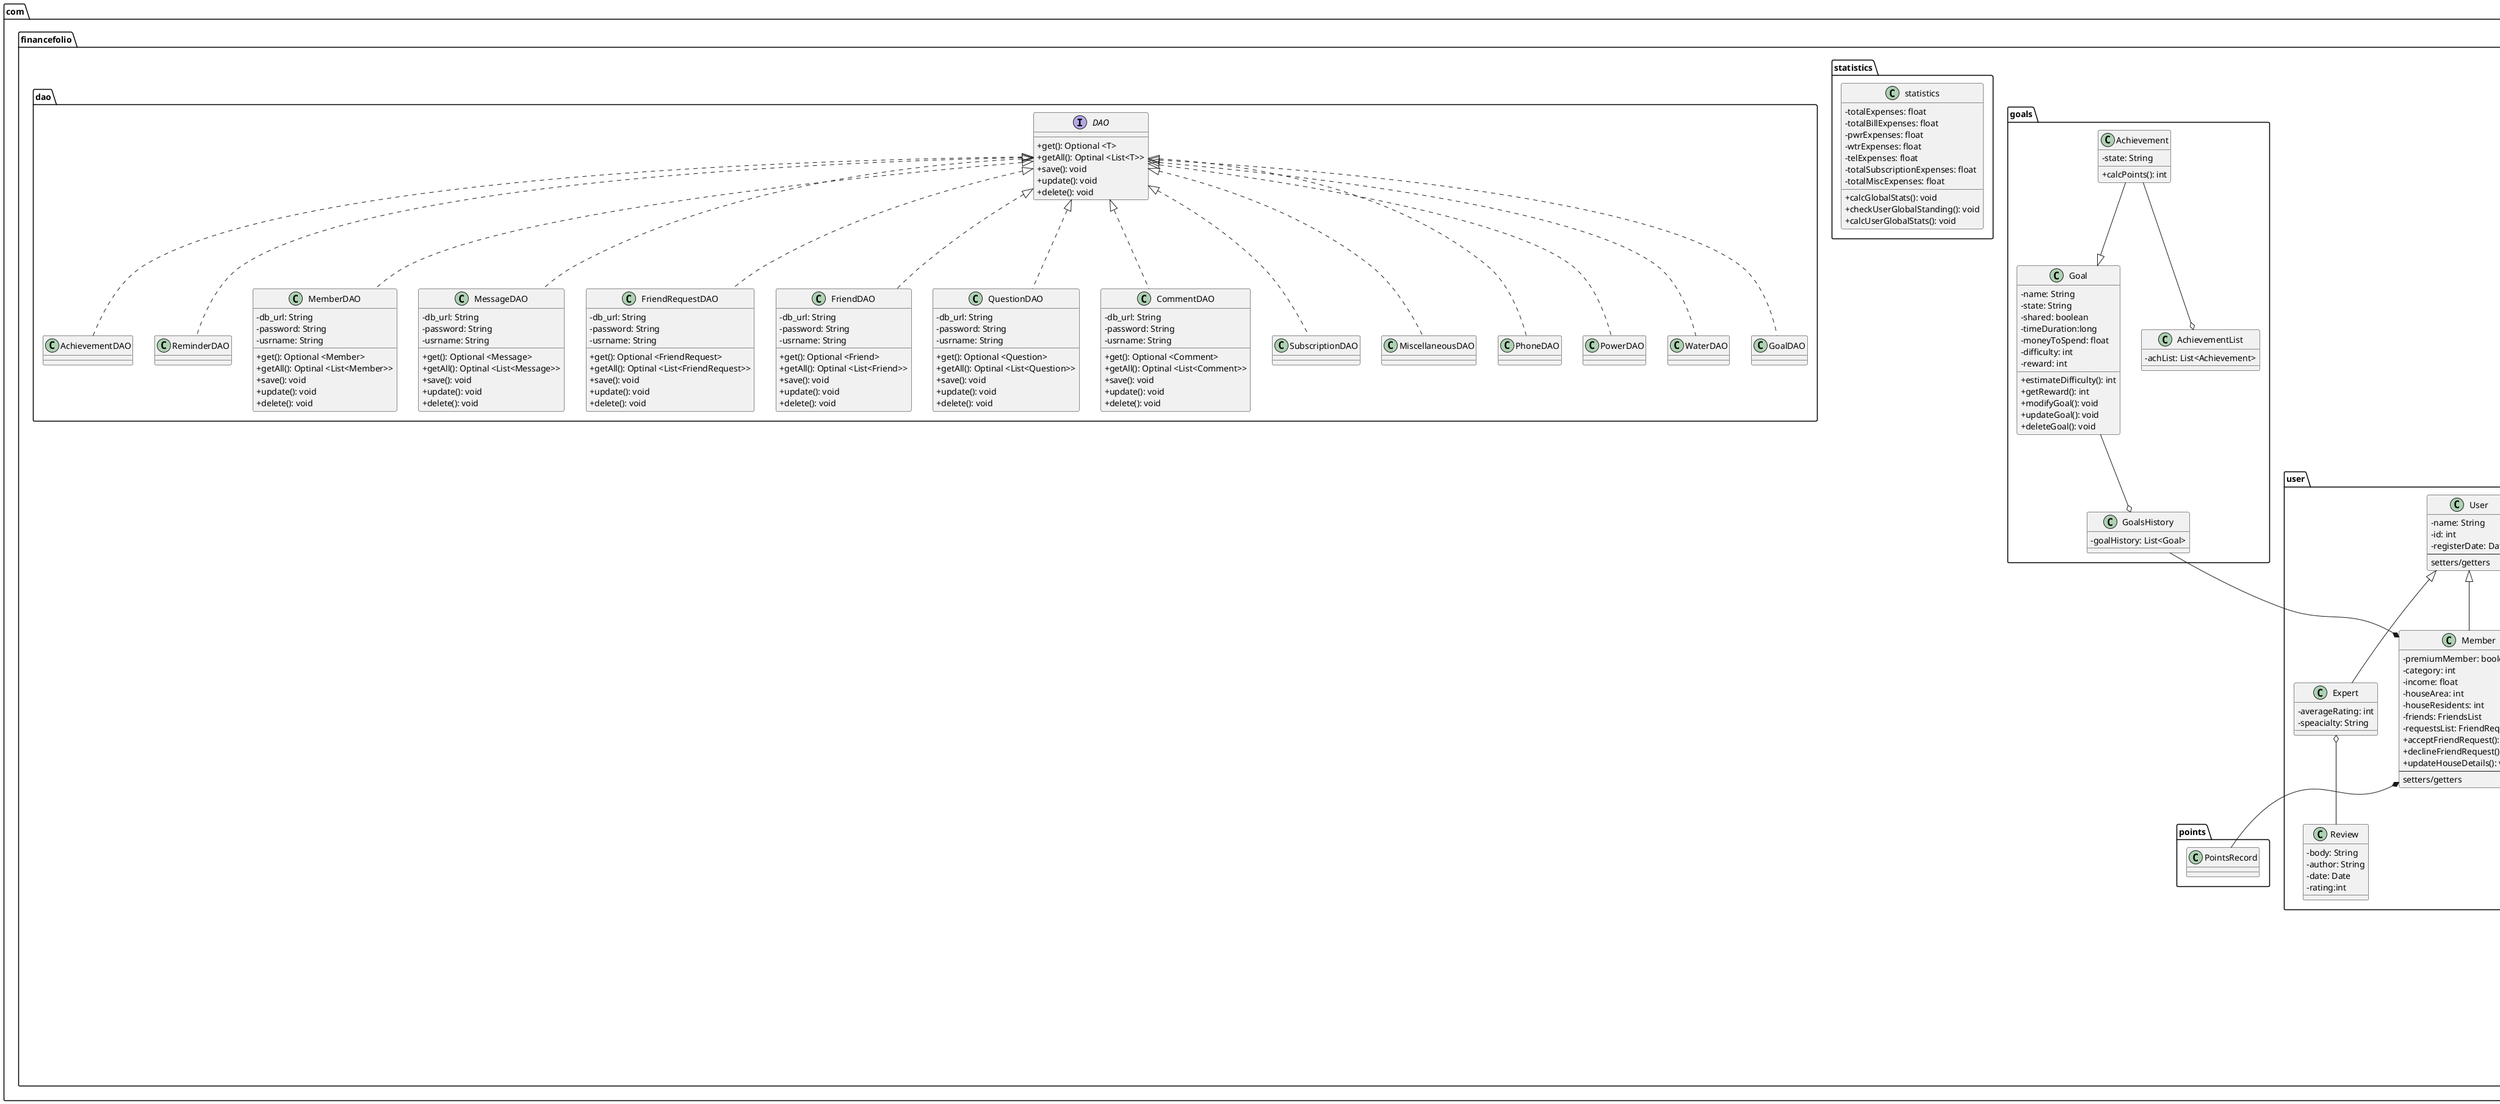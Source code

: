 @startuml Class Diagram
skinparam classAttributeIconSize 0
' package Declarations
package com.financefolio.forum{ 
    class Forum {
     -posts: List<Question>
     +sortByRating(): void
     +getQuestionSelected(): void
     +searchQuestion(): Question
    '  +addCommentToQuestion(): void
    }

    class Question{
        -body: String
        -date: Date
        -author: String
        -upvotes: int
        -downvotes: int
        -comments: List<Comment>
        +registerVoteOnSelectedComment(): void
        +addCommentToQuestion()
        ' +requestInsert():void
        ' +requestUpdate():void
        ' +addVote(): void
    }

    class Comment{
        -body: String
        -date: Date
        -author: String
        -upvotes: int
        -downvotes: int
        +requestInsert():void
        +requestUpdate():void
        +addVote(): void
    }
}

package com.financefolio.calendar{ 
    class Calendar{
        -reminderList: List<Reminder>
        +saveReminderToCalendar(): void
        +updateReminder(): void
        +deleteReminder(): void
    }

    class Reminder{
        -body: String
        -notifyBefore: Date
        -frequency: int
        -date: Date
    }
}

package com.financefolio.user{
    class User{
        -name: String
        -id: int
        -registerDate: Date
        --
        setters/getters
    }

    class Expert{
        -averageRating: int
        -speacialty: String
    }

    class Member{
        -premiumMember: boolean
        -category: int
        -income: float
        -houseArea: int
        -houseResidents: int
        -friends: FriendsList
        -requestsList: FriendRequestsList
        +acceptFriendRequest(): void
        +declineFriendRequest(): void
        +updateHouseDetails(): void 
        --
        setters/getters
    }

    class Review{
        -body: String
        -author: String
        -date: Date
        -rating:int
    }
}



package com.financefolio.points{ 
    class PointsRecord{
        'TODO: needs some thought '
    }
}

package com.financefolio.social{ 
package com.financefolio.social.chat{ 
    class Chat{
        -messages: List<Message>
        -chat_id: int
        +sendMessage(): void
        --
        setters/getters
    }

    class Message{
        -body: String
        -chat_id: int
        -id: int
        -receiver_id: int
        -sender_id: int
        -sentOn: Timestamp
        --
        setters/getters
    }
}
    class FriendRequest{
        - receiverId: int
        -senderId: int
        -requestId: int
        -senderSharingLevel: int
        -sentOn: Timestamp
        --
        setters/getters
    }
    class FriendRequestsList{
        -requests: List<FriendRequest>
        +addRequest(): void
        +deleteRequest(): void
        --
        setters/getters
    }
    class FriendsList{
        - friendsList: List<Friends>
        +addFriend(): void
        +removeFriend():void
        --
        setters/getters
    }
    class Friend{
        -id: int
        -name: String
        -friendsSince: Date
        -sharingLevel: int
        -conversation: Chat
        --
        setters/getters
    }
}

package com.financefolio.diagrams{
    class DiagramsRecord{
        diagramsRecord: List<Diagram>
    }
    
    class Diagram{
        -category: String
        -timeInterval: Time
        -creationDate: Date
    }
}

package com.financefolio.expense{
    class Expense{
        ' -name: String'
        -category: String
        -name: String
        -amount: int
        +getSelectedCategory(): String 
    }

    class Subscription{
    }

    class Miscellaneous{

    }

    class MiscellaneousList{
        -miscList: List<Miscellaneous>
    }

    class Bill{

    }

    class Power{ 
    }

    class Phone{
    }

    class Water{
    }

    class ExpenseList{
        -number: int
        -expensesInList: List<Expense>
        +updateInList(): void
        +getAllExpensesList(): List<Expense>
        +addExpensesInList(): void
    }
}

package com.financefolio.goals{
    class Goal{
        -name: String
        -state: String
        -shared: boolean
        -timeDuration:long
        -moneyToSpend: float
        -difficulty: int
        -reward: int
        +estimateDifficulty(): int
        +getReward(): int
        +modifyGoal(): void
        +updateGoal(): void
        +deleteGoal(): void       
    }

    class Achievement{
        -state: String
        +calcPoints(): int
    }

    class AchievementList{ 
        -achList: List<Achievement>
    }

    class GoalsHistory{ 
        -goalHistory: List<Goal>
    }
}

package com.financefolio.statistics
{
    class statistics
    {
        -totalExpenses: float
        -totalBillExpenses: float
        -pwrExpenses: float
        -wtrExpenses: float
        -telExpenses: float
        -totalSubscriptionExpenses: float
        -totalMiscExpenses: float
        +calcGlobalStats(): void
        +checkUserGlobalStanding(): void
        +calcUserGlobalStats(): void
    }
}

package com.financefolio.diagrams
{
    class diagram
    {
        -xAxis: List<float>
        -yAxis: List<float>
        setters/getters                                           
    }
    class diagramCalculation
    {
        -diagramList: List<diagram>
        +createDiagram: void

    }
}

package com.financefolio.dao{
    interface DAO{
        +get(): Optional <T>
        +getAll(): Optinal <List<T>> 
        +save(): void
        +update(): void
        +delete(): void
    }
    class MemberDAO{
        -db_url: String
        -password: String
        -usrname: String
        +get(): Optional <Member>
        +getAll(): Optinal <List<Member>> 
        +save(): void
        +update(): void
        +delete(): void
    }
    class MessageDAO{
        -db_url: String
        -password: String
        -usrname: String
        +get(): Optional <Message>
        +getAll(): Optinal <List<Message>> 
        +save(): void
        +update(): void
        +delete(): void
    }

    class FriendRequestDAO{
        -db_url: String
        -password: String
        -usrname: String
        +get(): Optional <FriendRequest>
        +getAll(): Optinal <List<FriendRequest>> 
        +save(): void
        +update(): void
        +delete(): void
    }

    class FriendDAO{
        -db_url: String
        -password: String
        -usrname: String
        +get(): Optional <Friend>
        +getAll(): Optinal <List<Friend>> 
        +save(): void
        +update(): void
        +delete(): void
    }
    class QuestionDAO{
        -db_url: String
        -password: String
        -usrname: String
        +get(): Optional <Question>
        +getAll(): Optinal <List<Question>> 
        +save(): void
        +update(): void
        +delete(): void
    }
    
    class CommentDAO{
        -db_url: String
        -password: String
        -usrname: String
        +get(): Optional <Comment>
        +getAll(): Optinal <List<Comment>> 
        +save(): void
        +update(): void
        +delete(): void
    }
    
    class SubscriptionDAO{}
    
    class MiscellaneousDAO{}
    
    class PhoneDAO{}
    
    class PowerDAO{}
    
    class WaterDAO{}

    class GoalDAO{}

    class AchievementDAO{}

    class ReminderDAO{} 
}

' forum package relations
Forum *-- Question
Question *-- Comment

' calendar package relations
Calendar o-- Reminder
User o-- Calendar

' user package relations
User <|-- Member
User <|-- Expert
Expert o-- Review


' points package relations
Member *-- PointsRecord

' chat package relations
Chat *-- Message
'social  package relations
Friend --o FriendsList
FriendRequest --o FriendRequestsList
Member *--FriendRequestsList
Member *--FriendsList
Friend *--Chat

'diagrams package relations 
DiagramsRecord *-- Diagram
Member o-- DiagramsRecord

'goals package relations
GoalsHistory --* Member
Goal --o GoalsHistory
Achievement --o AchievementList
Achievement --|> Goal

'expense package relations
Expense <|-- Miscellaneous
Expense <|-- Bill
Bill <|-- Power
Bill <|-- Water
Bill <|-- Phone
Miscellaneous --* MiscellaneousList
Expense <|-- Subscription
ExpenseList *-- Expense

'dao package relations
DAO <|.. QuestionDAO
DAO <|.. CommentDAO
DAO <|.. SubscriptionDAO
DAO <|.. MiscellaneousDAO
DAO <|.. PhoneDAO
DAO <|.. WaterDAO
DAO <|.. PowerDAO
DAO <|.. AchievementDAO
DAO <|.. GoalDAO
DAO <|.. ReminderDAO
DAO <|.. MessageDAO
DAO <|.. MemberDAO
DAO <|.. FriendDAO
DAO <|.. FriendRequestDAO
' notes
' note top of com.financefolio.chat: "Not updated since sequence revision. Will also need a DAO."
' note top of Power: "Missing attributes."
' note top of Water: "Missing attributes."
' note top of Phone: "Missing attributes."
' note top of Sharing: "No clue."
' note top of ReminderDAO: "Not in sequence diagram, probably should be."
' note top of GoalsHistory: "Not in sequence diagram, probably should be."
' note top of AchievementList: "Not in sequence diagram, probably should be."
' note top of Review: "Belongs in this package?"
' note top of Expert: "Design Missing."
' note top of com.financefolio.forum: "Not updated since sequence revision."
' note top of com.financefolio.calendar: "Not updated since sequence revision."
@enduml